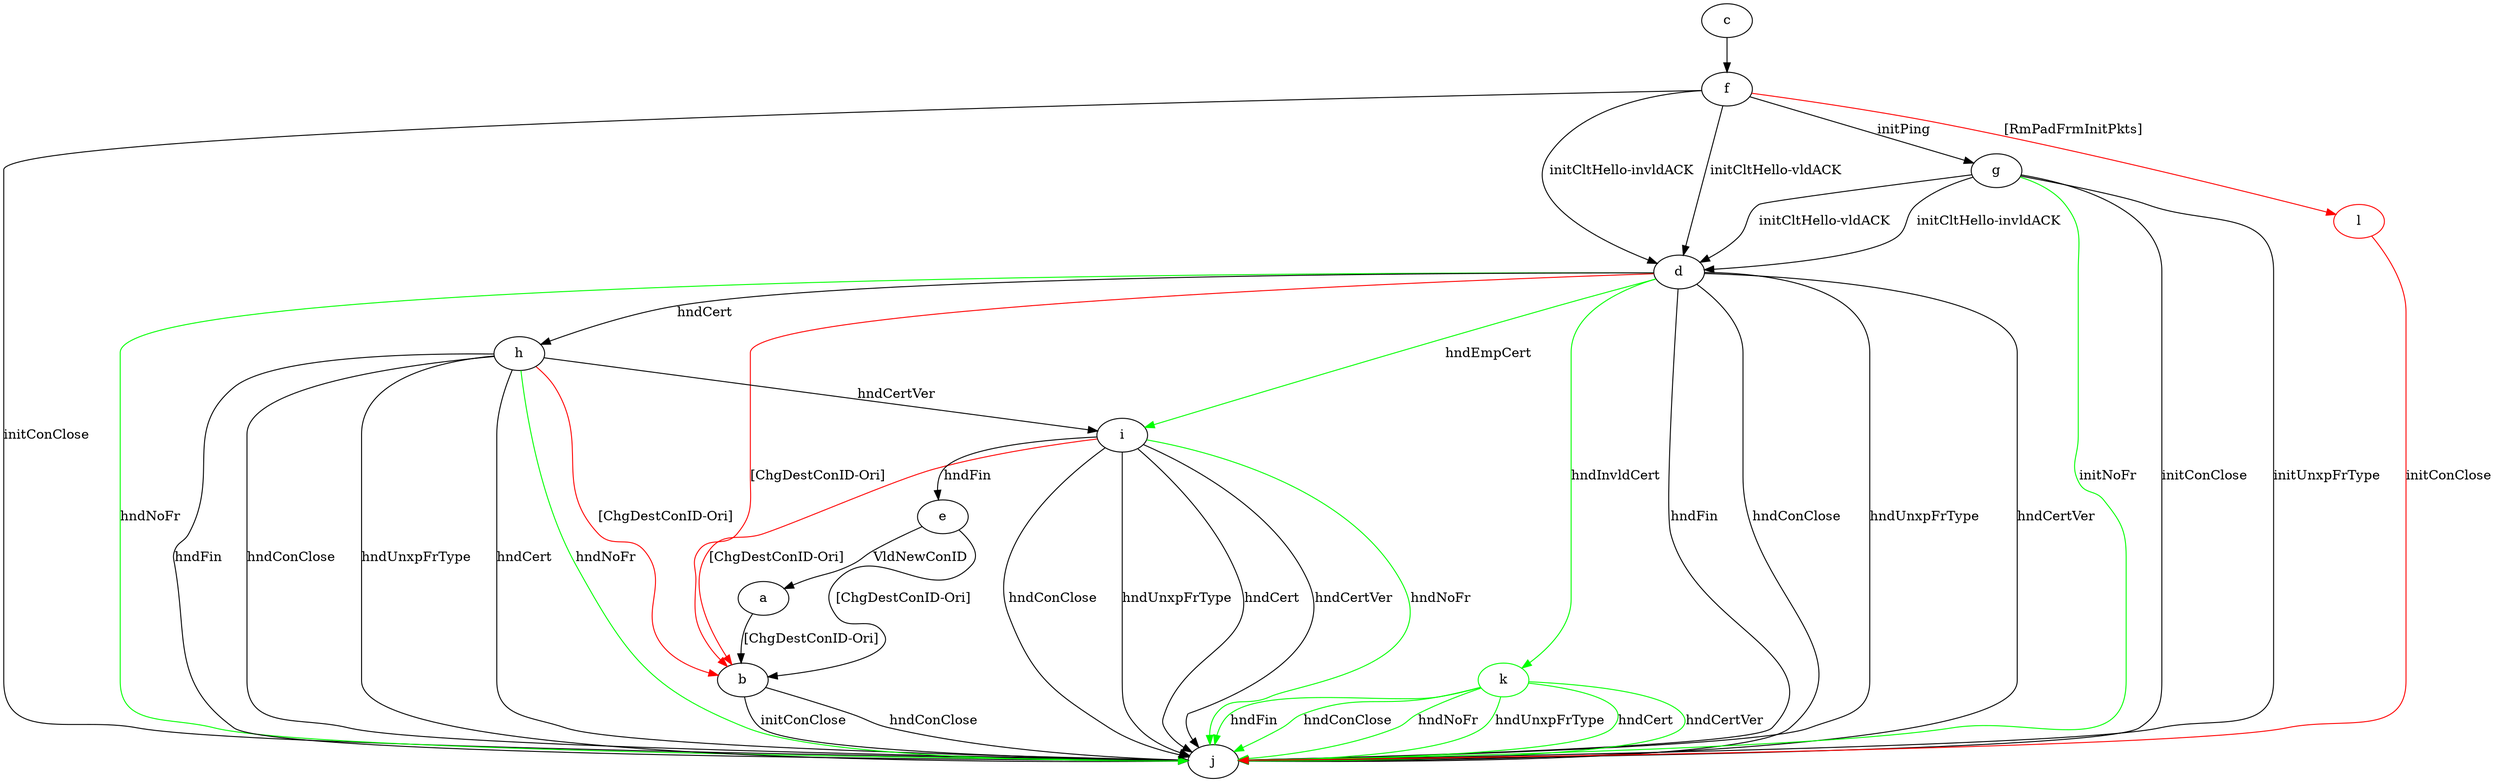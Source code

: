 digraph "" {
	a -> b	[key=0,
		label="[ChgDestConID-Ori] "];
	b -> j	[key=0,
		label="initConClose "];
	b -> j	[key=1,
		label="hndConClose "];
	c -> f	[key=0];
	d -> b	[key=0,
		color=red,
		label="[ChgDestConID-Ori] "];
	d -> h	[key=0,
		label="hndCert "];
	d -> i	[key=0,
		color=green,
		label="hndEmpCert "];
	d -> j	[key=0,
		label="hndFin "];
	d -> j	[key=1,
		label="hndConClose "];
	d -> j	[key=2,
		label="hndUnxpFrType "];
	d -> j	[key=3,
		label="hndCertVer "];
	d -> j	[key=4,
		color=green,
		label="hndNoFr "];
	k	[color=green];
	d -> k	[key=0,
		color=green,
		label="hndInvldCert "];
	e -> a	[key=0,
		label="VldNewConID "];
	e -> b	[key=0,
		label="[ChgDestConID-Ori] "];
	f -> d	[key=0,
		label="initCltHello-vldACK "];
	f -> d	[key=1,
		label="initCltHello-invldACK "];
	f -> g	[key=0,
		label="initPing "];
	f -> j	[key=0,
		label="initConClose "];
	l	[color=red];
	f -> l	[key=0,
		color=red,
		label="[RmPadFrmInitPkts] "];
	g -> d	[key=0,
		label="initCltHello-vldACK "];
	g -> d	[key=1,
		label="initCltHello-invldACK "];
	g -> j	[key=0,
		label="initConClose "];
	g -> j	[key=1,
		label="initUnxpFrType "];
	g -> j	[key=2,
		color=green,
		label="initNoFr "];
	h -> b	[key=0,
		color=red,
		label="[ChgDestConID-Ori] "];
	h -> i	[key=0,
		label="hndCertVer "];
	h -> j	[key=0,
		label="hndFin "];
	h -> j	[key=1,
		label="hndConClose "];
	h -> j	[key=2,
		label="hndUnxpFrType "];
	h -> j	[key=3,
		label="hndCert "];
	h -> j	[key=4,
		color=green,
		label="hndNoFr "];
	i -> b	[key=0,
		color=red,
		label="[ChgDestConID-Ori] "];
	i -> e	[key=0,
		label="hndFin "];
	i -> j	[key=0,
		label="hndConClose "];
	i -> j	[key=1,
		label="hndUnxpFrType "];
	i -> j	[key=2,
		label="hndCert "];
	i -> j	[key=3,
		label="hndCertVer "];
	i -> j	[key=4,
		color=green,
		label="hndNoFr "];
	k -> j	[key=0,
		color=green,
		label="hndFin "];
	k -> j	[key=1,
		color=green,
		label="hndConClose "];
	k -> j	[key=2,
		color=green,
		label="hndNoFr "];
	k -> j	[key=3,
		color=green,
		label="hndUnxpFrType "];
	k -> j	[key=4,
		color=green,
		label="hndCert "];
	k -> j	[key=5,
		color=green,
		label="hndCertVer "];
	l -> j	[key=0,
		color=red,
		label="initConClose "];
}
